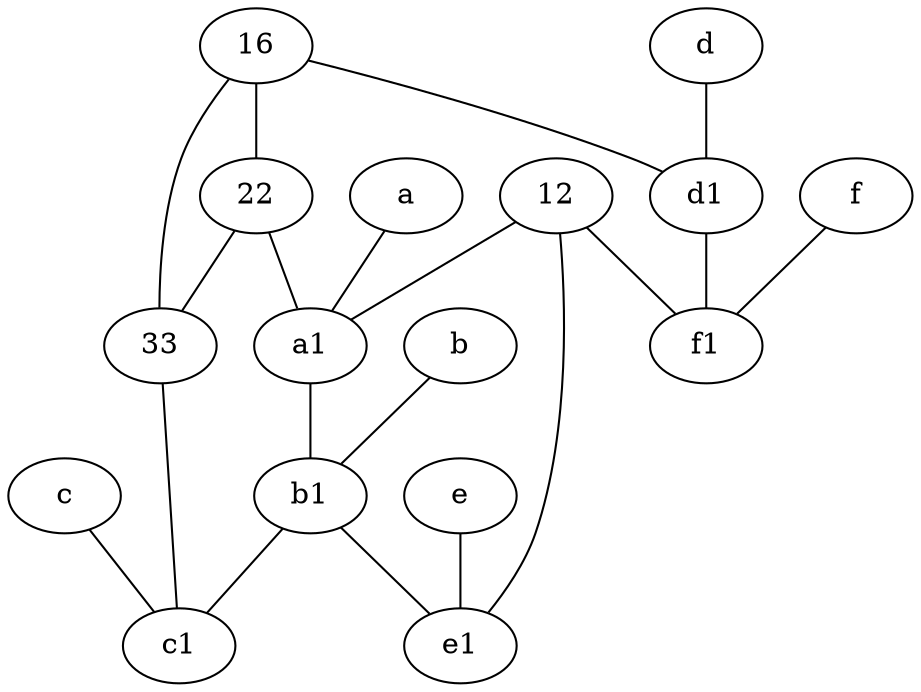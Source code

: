 graph {
	b1 [pos="9,4!"]
	33
	d1 [pos="3,5!"]
	b [pos="10,4!"]
	22
	a [pos="8,2!"]
	16
	f [pos="3,9!"]
	f1 [pos="3,8!"]
	a1 [pos="8,3!"]
	c [pos="4.5,2!"]
	c1 [pos="4.5,3!"]
	d [pos="2,5!"]
	e1 [pos="7,7!"]
	e [pos="7,9!"]
	12
	16 -- 22
	b -- b1
	12 -- f1
	a1 -- b1
	b1 -- e1
	d1 -- f1
	a -- a1
	e -- e1
	16 -- 33
	33 -- c1
	12 -- a1
	b1 -- c1
	f -- f1
	22 -- a1
	16 -- d1
	d -- d1
	12 -- e1
	22 -- 33
	c -- c1
}
